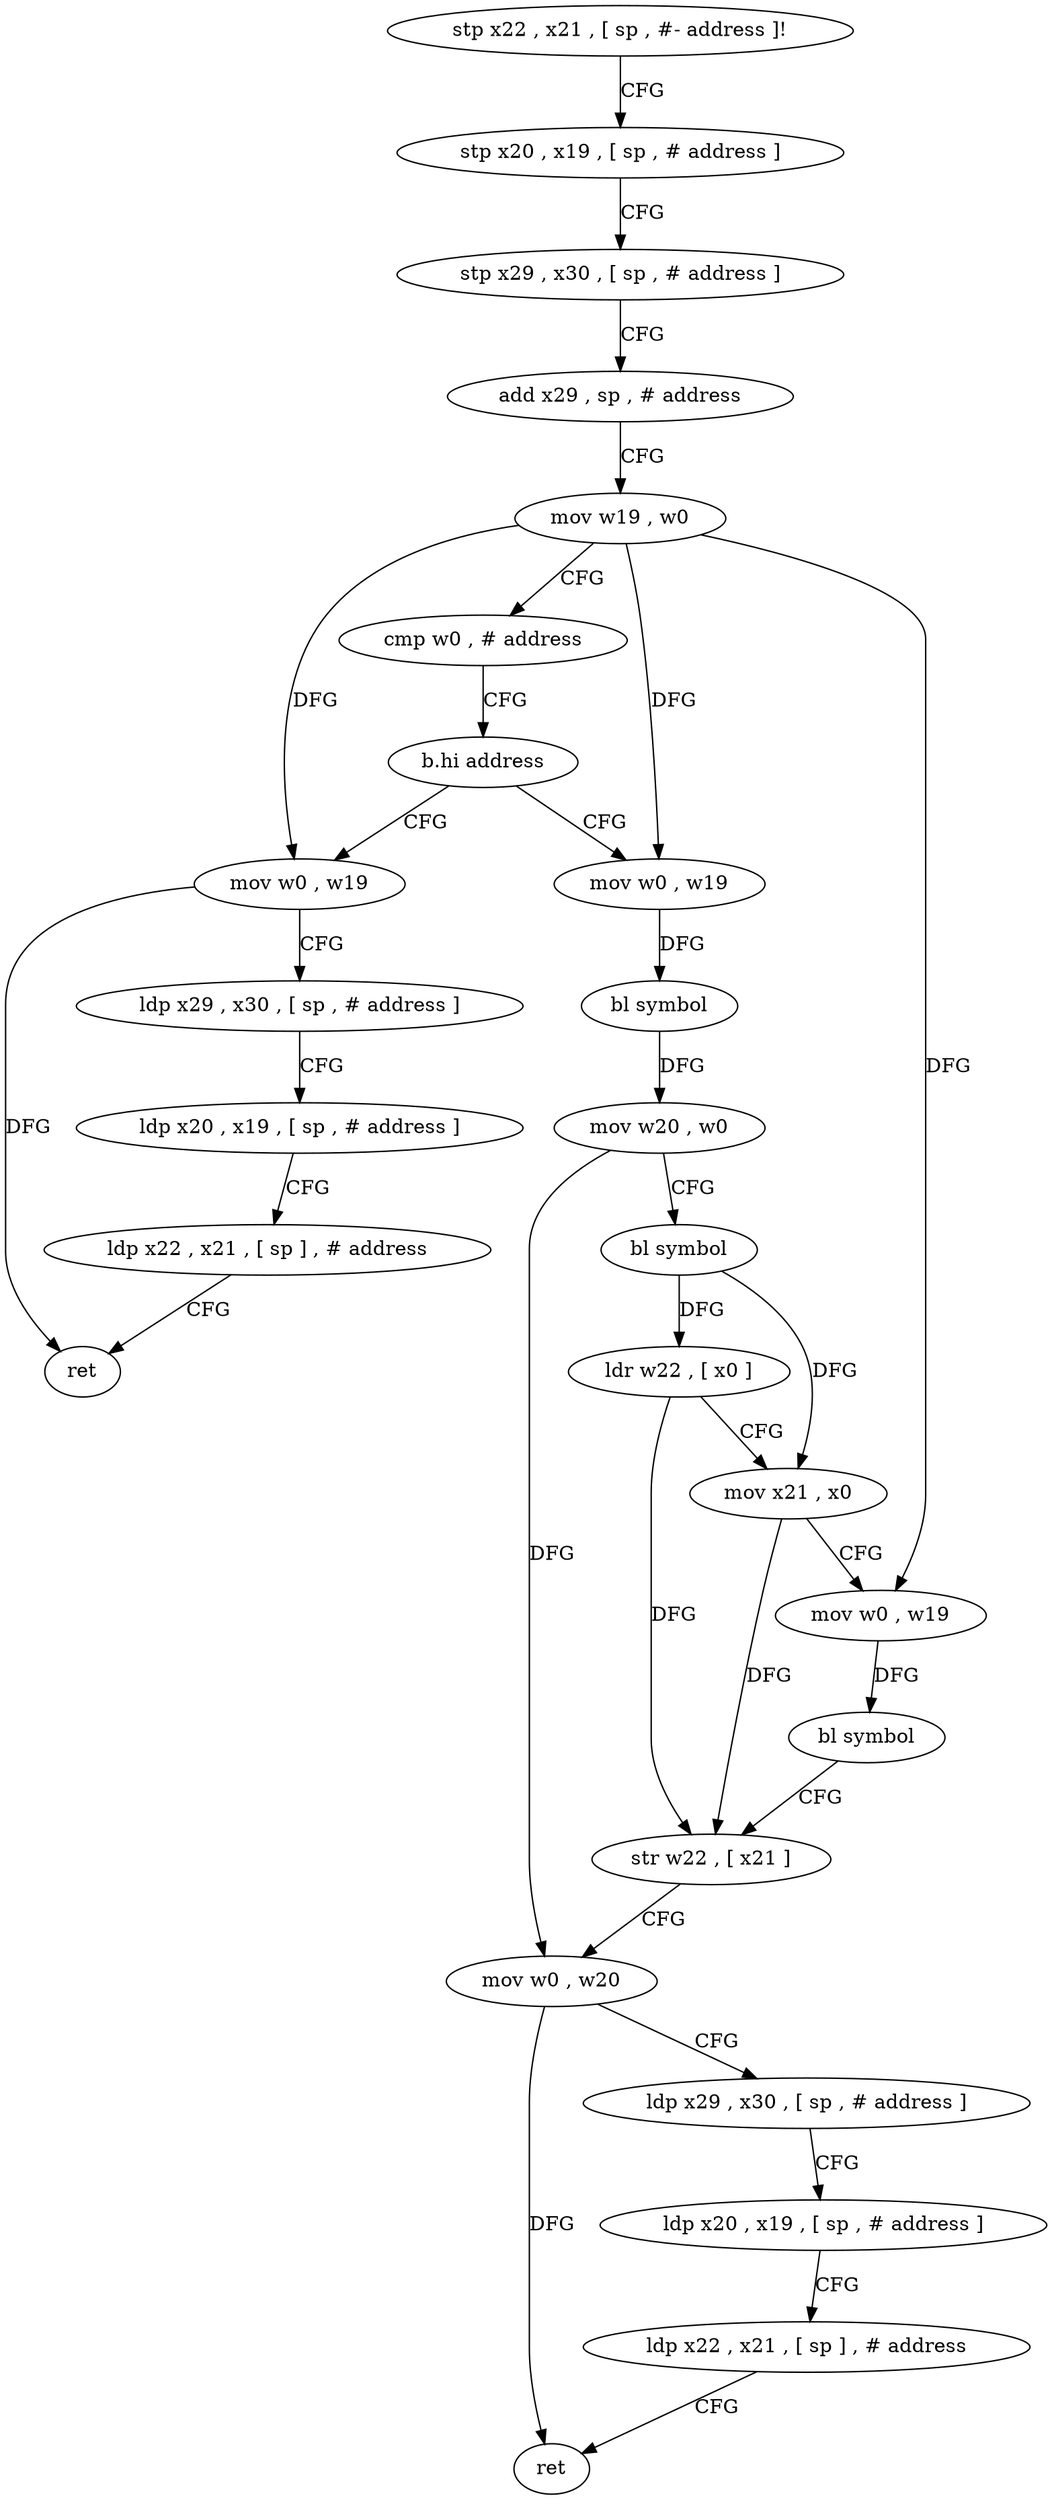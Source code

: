 digraph "func" {
"4233928" [label = "stp x22 , x21 , [ sp , #- address ]!" ]
"4233932" [label = "stp x20 , x19 , [ sp , # address ]" ]
"4233936" [label = "stp x29 , x30 , [ sp , # address ]" ]
"4233940" [label = "add x29 , sp , # address" ]
"4233944" [label = "mov w19 , w0" ]
"4233948" [label = "cmp w0 , # address" ]
"4233952" [label = "b.hi address" ]
"4234012" [label = "mov w0 , w19" ]
"4233956" [label = "mov w0 , w19" ]
"4234016" [label = "ldp x29 , x30 , [ sp , # address ]" ]
"4234020" [label = "ldp x20 , x19 , [ sp , # address ]" ]
"4234024" [label = "ldp x22 , x21 , [ sp ] , # address" ]
"4234028" [label = "ret" ]
"4233960" [label = "bl symbol" ]
"4233964" [label = "mov w20 , w0" ]
"4233968" [label = "bl symbol" ]
"4233972" [label = "ldr w22 , [ x0 ]" ]
"4233976" [label = "mov x21 , x0" ]
"4233980" [label = "mov w0 , w19" ]
"4233984" [label = "bl symbol" ]
"4233988" [label = "str w22 , [ x21 ]" ]
"4233992" [label = "mov w0 , w20" ]
"4233996" [label = "ldp x29 , x30 , [ sp , # address ]" ]
"4234000" [label = "ldp x20 , x19 , [ sp , # address ]" ]
"4234004" [label = "ldp x22 , x21 , [ sp ] , # address" ]
"4234008" [label = "ret" ]
"4233928" -> "4233932" [ label = "CFG" ]
"4233932" -> "4233936" [ label = "CFG" ]
"4233936" -> "4233940" [ label = "CFG" ]
"4233940" -> "4233944" [ label = "CFG" ]
"4233944" -> "4233948" [ label = "CFG" ]
"4233944" -> "4234012" [ label = "DFG" ]
"4233944" -> "4233956" [ label = "DFG" ]
"4233944" -> "4233980" [ label = "DFG" ]
"4233948" -> "4233952" [ label = "CFG" ]
"4233952" -> "4234012" [ label = "CFG" ]
"4233952" -> "4233956" [ label = "CFG" ]
"4234012" -> "4234016" [ label = "CFG" ]
"4234012" -> "4234028" [ label = "DFG" ]
"4233956" -> "4233960" [ label = "DFG" ]
"4234016" -> "4234020" [ label = "CFG" ]
"4234020" -> "4234024" [ label = "CFG" ]
"4234024" -> "4234028" [ label = "CFG" ]
"4233960" -> "4233964" [ label = "DFG" ]
"4233964" -> "4233968" [ label = "CFG" ]
"4233964" -> "4233992" [ label = "DFG" ]
"4233968" -> "4233972" [ label = "DFG" ]
"4233968" -> "4233976" [ label = "DFG" ]
"4233972" -> "4233976" [ label = "CFG" ]
"4233972" -> "4233988" [ label = "DFG" ]
"4233976" -> "4233980" [ label = "CFG" ]
"4233976" -> "4233988" [ label = "DFG" ]
"4233980" -> "4233984" [ label = "DFG" ]
"4233984" -> "4233988" [ label = "CFG" ]
"4233988" -> "4233992" [ label = "CFG" ]
"4233992" -> "4233996" [ label = "CFG" ]
"4233992" -> "4234008" [ label = "DFG" ]
"4233996" -> "4234000" [ label = "CFG" ]
"4234000" -> "4234004" [ label = "CFG" ]
"4234004" -> "4234008" [ label = "CFG" ]
}
